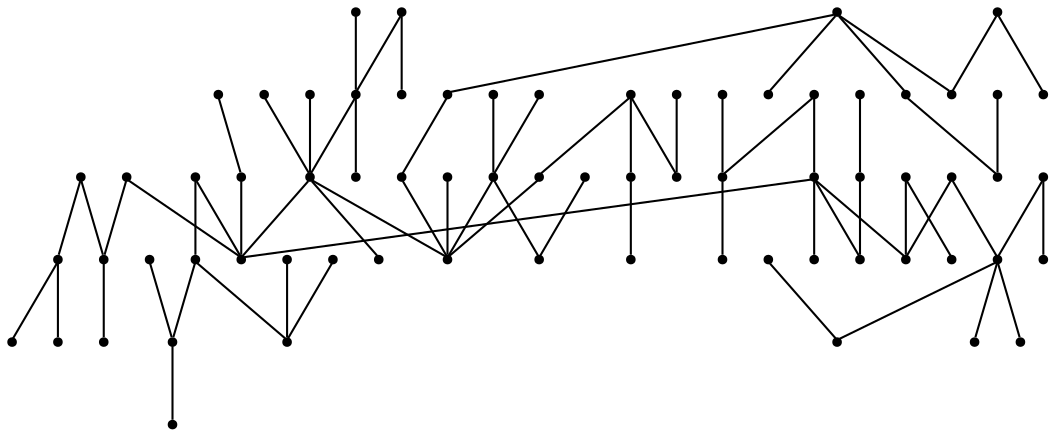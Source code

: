 graph {
  node [shape=point,comment="{\"directed\":false,\"doi\":\"10.1007/978-3-642-36763-2_37\",\"figure\":\"2 (1)\"}"]

  v0 [pos="942.6920995900739,886.5651192222547"]
  v1 [pos="967.389088759155,881.6100339135334"]
  v2 [pos="955.0635624954276,908.5436606955515"]
  v3 [pos="940.8908360705699,763.3238734336311"]
  v4 [pos="916.5190935940007,773.9464917667827"]
  v5 [pos="921.1098946695475,726.6972950092563"]
  v6 [pos="898.360186461151,740.1534254998513"]
  v7 [pos="936.2124245303148,789.5783729750412"]
  v8 [pos="912.9665115185338,873.1168737295842"]
  v9 [pos="878.3290748733216,860.839931960884"]
  v10 [pos="896.3921004010041,715.5077198898441"]
  v11 [pos="882.4445398691041,769.6707880534412"]
  v12 [pos="884.0081671608045,882.9392919507684"]
  v13 [pos="860.1450998224653,602.4559262580594"]
  v14 [pos="838.4044071259125,614.5830530661913"]
  v15 [pos="850.9592984769846,815.0909196472178"]
  v16 [pos="827.2463841500554,814.4407888505906"]
  v17 [pos="843.4580739463781,789.3825198007834"]
  v18 [pos="804.5758880175933,816.5911040910776"]
  v19 [pos="841.5942678801724,841.89101017406"]
  v20 [pos="821.8550003022319,918.6618935162965"]
  v21 [pos="793.0300758025227,903.6720037519685"]
  v22 [pos="840.3600228512136,936.6941207056855"]
  v23 [pos="815.7631144816864,591.5959949228527"]
  v24 [pos="817.2767331856884,565.8916647527667"]
  v25 [pos="810.3217220461647,624.5095023890265"]
  v26 [pos="787.0840801748427,626.0557250465756"]
  v27 [pos="793.7681160280973,603.5102267870184"]
  v28 [pos="803.1582145429161,666.8707634975772"]
  v29 [pos="791.0161167249069,710.2278235375812"]
  v30 [pos="800.339473498637,929.2552610506953"]
  v31 [pos="778.3986828271331,920.8831737381055"]
  v32 [pos="768.2663448923528,870.9540951052807"]
  v33 [pos="783.2897263013429,761.0318825852718"]
  v34 [pos="761.4448172350063,737.3115196349397"]
  v35 [pos="803.2207570896178,751.7054561690262"]
  v36 [pos="775.7717686173461,687.7741473506304"]
  v37 [pos="759.9770715484732,668.937650372926"]
  v38 [pos="719.3644357873452,912.656831709736"]
  v39 [pos="789.6443162676985,866.2449708608546"]
  v40 [pos="767.4824952734665,1036.8145177410229"]
  v41 [pos="752.8803057863132,1016.4653729356419"]
  v42 [pos="760.185567912198,848.0336779121443"]
  v43 [pos="747.5139262323391,763.4490159813388"]
  v44 [pos="714.1982178324795,759.9526552886799"]
  v45 [pos="745.5083019193398,871.6833302359262"]
  v46 [pos="738.9535503538755,717.341363439486"]
  v47 [pos="736.9187861767974,924.987951044822"]
  v48 [pos="732.5322822705884,994.5494027361988"]
  v49 [pos="720.9155927441998,1022.0329445347692"]
  v50 [pos="725.9775307051242,956.0512819011894"]
  v51 [pos="714.4150489608207,1046.2162331697104"]
  v52 [pos="719.6021356393061,700.6221155819393"]
  v53 [pos="693.4165956842296,744.0292835119808"]
  v54 [pos="704.4328640374504,927.4882584512554"]
  v55 [pos="692.0280620736311,771.1376520222004"]
  v56 [pos="683.6178392065776,892.645215686485"]
  v57 [pos="654.0298701874441,876.9550872354928"]
  v58 [pos="682.8339259635339,868.8330306635464"]
  v59 [pos="678.8602792145451,940.8281488111546"]
  v60 [pos="662.0481046208971,903.5303281440964"]
  v61 [pos="641.0663208735388,965.0485732427734"]
  v62 [pos="623.7705390596673,976.0588282480924"]
  v63 [pos="606.086968006582,959.4395418158485"]
  v64 [pos="630.8089614695123,998.9667820574124"]
  v65 [pos="630.8631692515977,865.9199054625411"]
  v66 [pos="616.93641381916,1024.779213005498"]
  v67 [pos="604.414925150711,1045.7660252236894"]
  v68 [pos="576.8158472911869,960.1435958240895"]
  v69 [pos="552.4607743438503,961.773246846777"]

  v0 -- v1 [id="-1",pos="942.6920995900739,886.5651192222547 967.389088759155,881.6100339135334 967.389088759155,881.6100339135334 967.389088759155,881.6100339135334"]
  v69 -- v68 [id="-2",pos="552.4607743438503,961.773246846777 576.8158472911869,960.1435958240895 576.8158472911869,960.1435958240895 576.8158472911869,960.1435958240895"]
  v63 -- v68 [id="-3",pos="606.086968006582,959.4395418158485 576.8158472911869,960.1435958240895 576.8158472911869,960.1435958240895 576.8158472911869,960.1435958240895"]
  v66 -- v67 [id="-4",pos="616.93641381916,1024.779213005498 604.414925150711,1045.7660252236894 604.414925150711,1045.7660252236894 604.414925150711,1045.7660252236894"]
  v66 -- v64 [id="-5",pos="616.93641381916,1024.779213005498 630.8089614695123,998.9667820574124 630.8089614695123,998.9667820574124 630.8089614695123,998.9667820574124"]
  v65 -- v57 [id="-6",pos="630.8631692515977,865.9199054625411 654.0298701874441,876.9550872354928 654.0298701874441,876.9550872354928 654.0298701874441,876.9550872354928"]
  v61 -- v59 [id="-7",pos="641.0663208735388,965.0485732427734 678.8602792145451,940.8281488111546 678.8602792145451,940.8281488111546 678.8602792145451,940.8281488111546"]
  v61 -- v64 [id="-8",pos="641.0663208735388,965.0485732427734 630.8089614695123,998.9667820574124 630.8089614695123,998.9667820574124 630.8089614695123,998.9667820574124"]
  v61 -- v63 [id="-9",pos="641.0663208735388,965.0485732427734 606.086968006582,959.4395418158485 606.086968006582,959.4395418158485 606.086968006582,959.4395418158485"]
  v61 -- v62 [id="-10",pos="641.0663208735388,965.0485732427734 623.7705390596673,976.0588282480924 623.7705390596673,976.0588282480924 623.7705390596673,976.0588282480924"]
  v60 -- v56 [id="-11",pos="662.0481046208971,903.5303281440964 683.6178392065776,892.645215686485 683.6178392065776,892.645215686485 683.6178392065776,892.645215686485"]
  v59 -- v54 [id="-12",pos="678.8602792145451,940.8281488111546 704.4328640374504,927.4882584512554 704.4328640374504,927.4882584512554 704.4328640374504,927.4882584512554"]
  v54 -- v38 [id="-13",pos="704.4328640374504,927.4882584512554 719.3644357873452,912.656831709736 719.3644357873452,912.656831709736 719.3644357873452,912.656831709736"]
  v58 -- v56 [id="-14",pos="682.8339259635339,868.8330306635464 683.6178392065776,892.645215686485 683.6178392065776,892.645215686485 683.6178392065776,892.645215686485"]
  v56 -- v38 [id="-15",pos="683.6178392065776,892.645215686485 719.3644357873452,912.656831709736 719.3644357873452,912.656831709736 719.3644357873452,912.656831709736"]
  v56 -- v57 [id="-16",pos="683.6178392065776,892.645215686485 654.0298701874441,876.9550872354928 654.0298701874441,876.9550872354928 654.0298701874441,876.9550872354928"]
  v55 -- v44 [id="-17",pos="692.0280620736311,771.1376520222004 714.1982178324795,759.9526552886799 714.1982178324795,759.9526552886799 714.1982178324795,759.9526552886799"]
  v44 -- v53 [id="-19",pos="714.1982178324795,759.9526552886799 693.4165956842296,744.0292835119808 693.4165956842296,744.0292835119808 693.4165956842296,744.0292835119808"]
  v52 -- v46 [id="-20",pos="719.6021356393061,700.6221155819393 738.9535503538755,717.341363439486 738.9535503538755,717.341363439486 738.9535503538755,717.341363439486"]
  v49 -- v51 [id="-21",pos="720.9155927441998,1022.0329445347692 714.4150489608207,1046.2162331697104 714.4150489608207,1046.2162331697104 714.4150489608207,1046.2162331697104"]
  v50 -- v38 [id="-22",pos="725.9775307051242,956.0512819011894 719.3644357873452,912.656831709736 719.3644357873452,912.656831709736 719.3644357873452,912.656831709736"]
  v48 -- v41 [id="-23",pos="732.5322822705884,994.5494027361988 752.8803057863132,1016.4653729356419 752.8803057863132,1016.4653729356419 752.8803057863132,1016.4653729356419"]
  v48 -- v50 [id="-24",pos="732.5322822705884,994.5494027361988 725.9775307051242,956.0512819011894 725.9775307051242,956.0512819011894 725.9775307051242,956.0512819011894"]
  v48 -- v49 [id="-25",pos="732.5322822705884,994.5494027361988 720.9155927441998,1022.0329445347692 720.9155927441998,1022.0329445347692 720.9155927441998,1022.0329445347692"]
  v47 -- v38 [id="-26",pos="736.9187861767974,924.987951044822 719.3644357873452,912.656831709736 719.3644357873452,912.656831709736 719.3644357873452,912.656831709736"]
  v46 -- v34 [id="-27",pos="738.9535503538755,717.341363439486 761.4448172350063,737.3115196349397 761.4448172350063,737.3115196349397 761.4448172350063,737.3115196349397"]
  v45 -- v32 [id="-28",pos="745.5083019193398,871.6833302359262 768.2663448923528,870.9540951052807 768.2663448923528,870.9540951052807 768.2663448923528,870.9540951052807"]
  v43 -- v33 [id="-29",pos="747.5139262323391,763.4490159813388 783.2897263013429,761.0318825852718 783.2897263013429,761.0318825852718 783.2897263013429,761.0318825852718"]
  v43 -- v44 [id="-30",pos="747.5139262323391,763.4490159813388 714.1982178324795,759.9526552886799 714.1982178324795,759.9526552886799 714.1982178324795,759.9526552886799"]
  v42 -- v32 [id="-31",pos="760.185567912198,848.0336779121443 768.2663448923528,870.9540951052807 768.2663448923528,870.9540951052807 768.2663448923528,870.9540951052807"]
  v40 -- v41 [id="-32",pos="767.4824952734665,1036.8145177410229 752.8803057863132,1016.4653729356419 752.8803057863132,1016.4653729356419 752.8803057863132,1016.4653729356419"]
  v32 -- v18 [id="-33",pos="768.2663448923528,870.9540951052807 804.5758880175933,816.5911040910776 804.5758880175933,816.5911040910776 804.5758880175933,816.5911040910776"]
  v32 -- v39 [id="-34",pos="768.2663448923528,870.9540951052807 789.6443162676985,866.2449708608546 789.6443162676985,866.2449708608546 789.6443162676985,866.2449708608546"]
  v32 -- v38 [id="-35",pos="768.2663448923528,870.9540951052807 719.3644357873452,912.656831709736 719.3644357873452,912.656831709736 719.3644357873452,912.656831709736"]
  v36 -- v29 [id="-36",pos="775.7717686173461,687.7741473506304 791.0161167249069,710.2278235375812 791.0161167249069,710.2278235375812 791.0161167249069,710.2278235375812"]
  v36 -- v37 [id="-37",pos="775.7717686173461,687.7741473506304 759.9770715484732,668.937650372926 759.9770715484732,668.937650372926 759.9770715484732,668.937650372926"]
  v33 -- v35 [id="-38",pos="783.2897263013429,761.0318825852718 803.2207570896178,751.7054561690262 803.2207570896178,751.7054561690262 803.2207570896178,751.7054561690262"]
  v33 -- v29 [id="-39",pos="783.2897263013429,761.0318825852718 791.0161167249069,710.2278235375812 791.0161167249069,710.2278235375812 791.0161167249069,710.2278235375812"]
  v33 -- v18 [id="-40",pos="783.2897263013429,761.0318825852718 804.5758880175933,816.5911040910776 804.5758880175933,816.5911040910776 804.5758880175933,816.5911040910776"]
  v33 -- v34 [id="-41",pos="783.2897263013429,761.0318825852718 761.4448172350063,737.3115196349397 761.4448172350063,737.3115196349397 761.4448172350063,737.3115196349397"]
  v21 -- v32 [id="-42",pos="793.0300758025227,903.6720037519685 768.2663448923528,870.9540951052807 768.2663448923528,870.9540951052807 768.2663448923528,870.9540951052807"]
  v21 -- v31 [id="-43",pos="793.0300758025227,903.6720037519685 778.3986828271331,920.8831737381055 778.3986828271331,920.8831737381055 778.3986828271331,920.8831737381055"]
  v30 -- v21 [id="-44",pos="800.339473498637,929.2552610506953 793.0300758025227,903.6720037519685 793.0300758025227,903.6720037519685 793.0300758025227,903.6720037519685"]
  v28 -- v25 [id="-45",pos="803.1582145429161,666.8707634975772 810.3217220461647,624.5095023890265 810.3217220461647,624.5095023890265 810.3217220461647,624.5095023890265"]
  v28 -- v29 [id="-46",pos="803.1582145429161,666.8707634975772 791.0161167249069,710.2278235375812 791.0161167249069,710.2278235375812 791.0161167249069,710.2278235375812"]
  v25 -- v27 [id="-47",pos="810.3217220461647,624.5095023890265 793.7681160280973,603.5102267870184 793.7681160280973,603.5102267870184 793.7681160280973,603.5102267870184"]
  v25 -- v14 [id="-48",pos="810.3217220461647,624.5095023890265 838.4044071259125,614.5830530661913 838.4044071259125,614.5830530661913 838.4044071259125,614.5830530661913"]
  v25 -- v26 [id="-49",pos="810.3217220461647,624.5095023890265 787.0840801748427,626.0557250465756 787.0840801748427,626.0557250465756 787.0840801748427,626.0557250465756"]
  v23 -- v25 [id="-50",pos="815.7631144816864,591.5959949228527 810.3217220461647,624.5095023890265 810.3217220461647,624.5095023890265 810.3217220461647,624.5095023890265"]
  v23 -- v24 [id="-51",pos="815.7631144816864,591.5959949228527 817.2767331856884,565.8916647527667 817.2767331856884,565.8916647527667 817.2767331856884,565.8916647527667"]
  v20 -- v22 [id="-52",pos="821.8550003022319,918.6618935162965 840.3600228512136,936.6941207056855 840.3600228512136,936.6941207056855 840.3600228512136,936.6941207056855"]
  v20 -- v21 [id="-53",pos="821.8550003022319,918.6618935162965 793.0300758025227,903.6720037519685 793.0300758025227,903.6720037519685 793.0300758025227,903.6720037519685"]
  v16 -- v18 [id="-54",pos="827.2463841500554,814.4407888505906 804.5758880175933,816.5911040910776 804.5758880175933,816.5911040910776 804.5758880175933,816.5911040910776"]
  v19 -- v18 [id="-55",pos="841.5942678801724,841.89101017406 804.5758880175933,816.5911040910776 804.5758880175933,816.5911040910776 804.5758880175933,816.5911040910776"]
  v19 -- v9 [id="-56",pos="841.5942678801724,841.89101017406 878.3290748733216,860.839931960884 878.3290748733216,860.839931960884 878.3290748733216,860.839931960884"]
  v17 -- v11 [id="-57",pos="843.4580739463781,789.3825198007834 882.4445398691041,769.6707880534412 882.4445398691041,769.6707880534412 882.4445398691041,769.6707880534412"]
  v17 -- v18 [id="-58",pos="843.4580739463781,789.3825198007834 804.5758880175933,816.5911040910776 804.5758880175933,816.5911040910776 804.5758880175933,816.5911040910776"]
  v15 -- v16 [id="-59",pos="850.9592984769846,815.0909196472178 827.2463841500554,814.4407888505906 827.2463841500554,814.4407888505906 827.2463841500554,814.4407888505906"]
  v13 -- v14 [id="-60",pos="860.1450998224653,602.4559262580594 838.4044071259125,614.5830530661913 838.4044071259125,614.5830530661913 838.4044071259125,614.5830530661913"]
  v9 -- v12 [id="-61",pos="878.3290748733216,860.839931960884 884.0081671608045,882.9392919507684 884.0081671608045,882.9392919507684 884.0081671608045,882.9392919507684"]
  v11 -- v4 [id="-62",pos="882.4445398691041,769.6707880534412 916.5190935940007,773.9464917667827 916.5190935940007,773.9464917667827 916.5190935940007,773.9464917667827"]
  v11 -- v6 [id="-63",pos="882.4445398691041,769.6707880534412 898.360186461151,740.1534254998513 898.360186461151,740.1534254998513 898.360186461151,740.1534254998513"]
  v10 -- v6 [id="-64",pos="896.3921004010041,715.5077198898441 898.360186461151,740.1534254998513 898.360186461151,740.1534254998513 898.360186461151,740.1534254998513"]
  v8 -- v9 [id="-65",pos="912.9665115185338,873.1168737295842 878.3290748733216,860.839931960884 878.3290748733216,860.839931960884 878.3290748733216,860.839931960884"]
  v8 -- v0 [id="-66",pos="912.9665115185338,873.1168737295842 942.6920995900739,886.5651192222547 942.6920995900739,886.5651192222547 942.6920995900739,886.5651192222547"]
  v4 -- v7 [id="-67",pos="916.5190935940007,773.9464917667827 936.2124245303148,789.5783729750412 936.2124245303148,789.5783729750412 936.2124245303148,789.5783729750412"]
  v5 -- v6 [id="-68",pos="921.1098946695475,726.6972950092563 898.360186461151,740.1534254998513 898.360186461151,740.1534254998513 898.360186461151,740.1534254998513"]
  v3 -- v4 [id="-69",pos="940.8908360705699,763.3238734336311 916.5190935940007,773.9464917667827 916.5190935940007,773.9464917667827 916.5190935940007,773.9464917667827"]
  v0 -- v2 [id="-70",pos="942.6920995900739,886.5651192222547 955.0635624954276,908.5436606955515 955.0635624954276,908.5436606955515 955.0635624954276,908.5436606955515"]
}